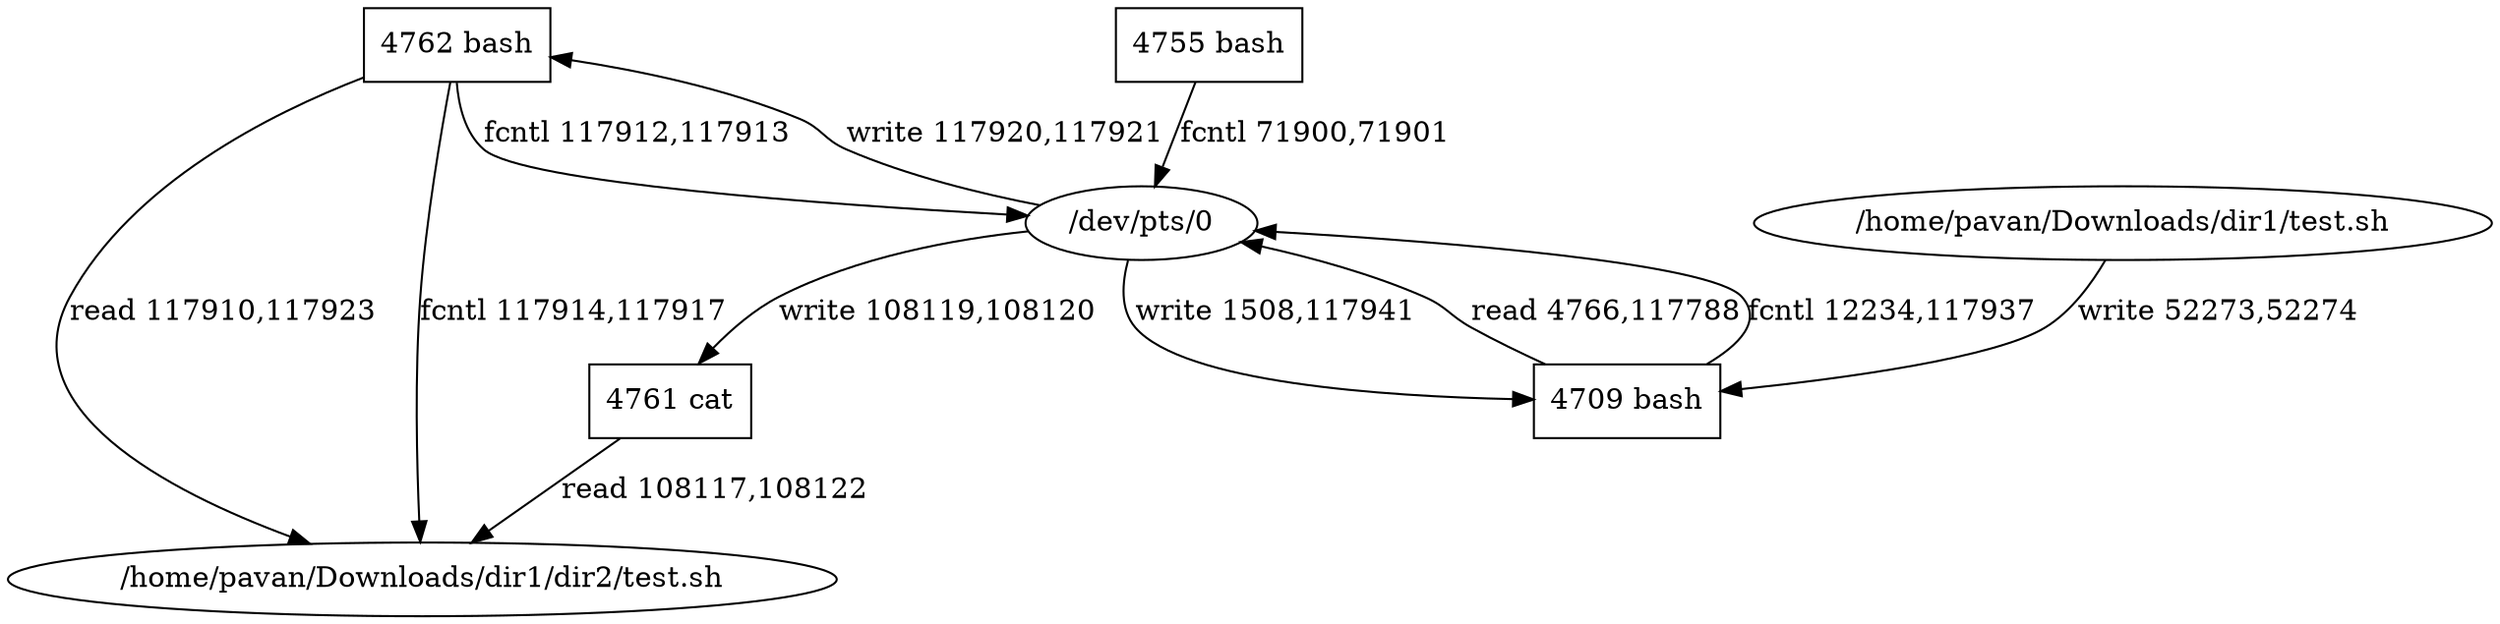 digraph G {
  0 [ label="4761 cat" shape="rectangle" ];
  1 [ label="/home/pavan/Downloads/dir1/dir2/test.sh" ];
  2 [ label="4762 bash" shape="rectangle" ];
  3 [ label="/dev/pts/0" ];
  4 [ label="4709 bash" shape="rectangle" ];
  5 [ label="4755 bash" shape="rectangle" ];
  6 [ label="/home/pavan/Downloads/dir1/test.sh" ];
  0 -> 1 [ label="read 108117,108122" ];
  2 -> 1 [ label="read 117910,117923" ];
  2 -> 1 [ label="fcntl 117914,117917" ];
  3 -> 0 [ label="write 108119,108120" ];
  3 -> 2 [ label="write 117920,117921" ];
  4 -> 3 [ label="read 4766,117788" ];
  4 -> 3 [ label="fcntl 12234,117937" ];
  5 -> 3 [ label="fcntl 71900,71901" ];
  2 -> 3 [ label="fcntl 117912,117913" ];
  3 -> 4 [ label="write 1508,117941" ];
  6 -> 4 [ label="write 52273,52274" ];
}
